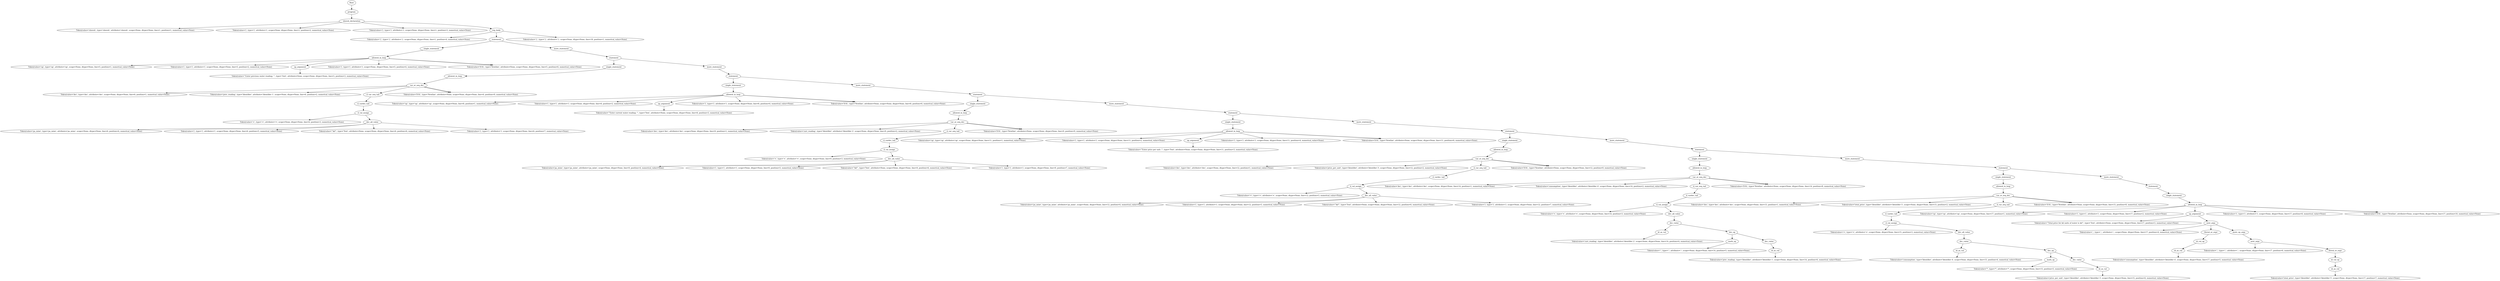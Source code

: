 // AST
digraph {
	2173296095696 [label=Root]
	2173307381584 [label=program]
	2173307676784 [label=sheesh_declaration]
	2173306701200 [label="Token(value='sheesh', type='sheesh', attribute='sheesh', scope=None, dtype=None, line=1, position=1, numerical_value=None)"]
	2173307676784 -> 2173306701200
	2173292152640 [label="Token(value='(', type='(', attribute='(', scope=None, dtype=None, line=1, position=2, numerical_value=None)"]
	2173307676784 -> 2173292152640
	2173291763984 [label="Token(value=')', type=')', attribute=')', scope=None, dtype=None, line=1, position=3, numerical_value=None)"]
	2173307676784 -> 2173291763984
	2173307676496 [label=reg_body]
	2173307083120 [label="Token(value='{', type='{', attribute='{', scope=None, dtype=None, line=1, position=4, numerical_value=None)"]
	2173307676496 -> 2173307083120
	2173307680000 [label=statement]
	2173307680048 [label=single_statement]
	2173307681104 [label=allowed_in_loop]
	2173307375632 [label="Token(value='up', type='up', attribute='up', scope=None, dtype=None, line=5, position=1, numerical_value=None)"]
	2173307681104 -> 2173307375632
	2173258293296 [label="Token(value='(', type='(', attribute='(', scope=None, dtype=None, line=5, position=2, numerical_value=None)"]
	2173307681104 -> 2173258293296
	2173258110624 [label=up_argument]
	2173306534944 [label="Token(value='\"Enter previous water reading: \"', type='Text', attribute=None, scope=None, dtype=None, line=5, position=3, numerical_value=None)"]
	2173258110624 -> 2173306534944
	2173307681104 -> 2173258110624
	2173307673280 [label="Token(value=')', type=')', attribute=')', scope=None, dtype=None, line=5, position=4, numerical_value=None)"]
	2173307681104 -> 2173307673280
	2173307673232 [label="Token(value='EOL', type='Newline', attribute=None, scope=None, dtype=None, line=5, position=6, numerical_value=None)"]
	2173307681104 -> 2173307673232
	2173307673232 [label="Token(value='EOL', type='Newline', attribute=None, scope=None, dtype=None, line=5, position=6, numerical_value=None)"]
	2173307681104 -> 2173307673232
	2173307680048 -> 2173307681104
	2173307680000 -> 2173307680048
	2173307676544 [label=more_statement]
	2173307680816 [label=statement]
	2173307681968 [label=single_statement]
	2173307679616 [label=allowed_in_loop]
	2173307679424 [label=var_or_seq_dec]
	2173307673328 [label="Token(value='dec', type='dec', attribute='dec', scope=None, dtype=None, line=6, position=1, numerical_value=None)"]
	2173307679424 -> 2173307673328
	2173307682784 [label="Token(value='prev_reading', type='Identifier', attribute='Identifier 1', scope=None, dtype=None, line=6, position=2, numerical_value=None)"]
	2173307679424 -> 2173307682784
	2173307682544 [label=d_var_seq_tail]
	2173296115488 [label=d_vardec_tail]
	2173297278272 [label=d_val_assign]
	2173307674288 [label="Token(value='=', type='=', attribute='=', scope=None, dtype=None, line=6, position=3, numerical_value=None)"]
	2173297278272 -> 2173307674288
	2173306709312 [label=dec_all_value]
	2173307679232 [label="Token(value='pa_mine', type='pa_mine', attribute='pa_mine', scope=None, dtype=None, line=6, position=4, numerical_value=None)"]
	2173306709312 -> 2173307679232
	2173307679472 [label="Token(value='(', type='(', attribute='(', scope=None, dtype=None, line=6, position=5, numerical_value=None)"]
	2173306709312 -> 2173307679472
	2173307679376 [label="Token(value='\"$d\"', type='Text', attribute=None, scope=None, dtype=None, line=6, position=6, numerical_value=None)"]
	2173306709312 -> 2173307679376
	2173307679904 [label="Token(value=')', type=')', attribute=')', scope=None, dtype=None, line=6, position=7, numerical_value=None)"]
	2173306709312 -> 2173307679904
	2173297278272 -> 2173306709312
	2173296115488 -> 2173297278272
	2173307682544 -> 2173296115488
	2173307679424 -> 2173307682544
	2173307679952 [label="Token(value='EOL', type='Newline', attribute=None, scope=None, dtype=None, line=6, position=9, numerical_value=None)"]
	2173307679424 -> 2173307679952
	2173307679952 [label="Token(value='EOL', type='Newline', attribute=None, scope=None, dtype=None, line=6, position=9, numerical_value=None)"]
	2173307679424 -> 2173307679952
	2173307679616 -> 2173307679424
	2173307681968 -> 2173307679616
	2173307680816 -> 2173307681968
	2173307679184 [label=more_statement]
	2173307682736 [label=statement]
	2173292176944 [label=single_statement]
	2173307880800 [label=allowed_in_loop]
	2173307680144 [label="Token(value='up', type='up', attribute='up', scope=None, dtype=None, line=8, position=1, numerical_value=None)"]
	2173307880800 -> 2173307680144
	2173307680384 [label="Token(value='(', type='(', attribute='(', scope=None, dtype=None, line=8, position=2, numerical_value=None)"]
	2173307880800 -> 2173307680384
	2173307886704 [label=up_argument]
	2173307387584 [label="Token(value='\"Enter current water reading: \"', type='Text', attribute=None, scope=None, dtype=None, line=8, position=3, numerical_value=None)"]
	2173307886704 -> 2173307387584
	2173307880800 -> 2173307886704
	2173307680528 [label="Token(value=')', type=')', attribute=')', scope=None, dtype=None, line=8, position=4, numerical_value=None)"]
	2173307880800 -> 2173307680528
	2173307680480 [label="Token(value='EOL', type='Newline', attribute=None, scope=None, dtype=None, line=8, position=6, numerical_value=None)"]
	2173307880800 -> 2173307680480
	2173307680480 [label="Token(value='EOL', type='Newline', attribute=None, scope=None, dtype=None, line=8, position=6, numerical_value=None)"]
	2173307880800 -> 2173307680480
	2173292176944 -> 2173307880800
	2173307682736 -> 2173292176944
	2173288757728 [label=more_statement]
	2173307887088 [label=statement]
	2173307881136 [label=single_statement]
	2173307884208 [label=allowed_in_loop]
	2173307884640 [label=var_or_seq_dec]
	2173307681008 [label="Token(value='dec', type='dec', attribute='dec', scope=None, dtype=None, line=9, position=1, numerical_value=None)"]
	2173307884640 -> 2173307681008
	2173307680960 [label="Token(value='curr_reading', type='Identifier', attribute='Identifier 2', scope=None, dtype=None, line=9, position=2, numerical_value=None)"]
	2173307884640 -> 2173307680960
	2173307884544 [label=d_var_seq_tail]
	2173307879696 [label=d_vardec_tail]
	2173307879744 [label=d_val_assign]
	2173307681296 [label="Token(value='=', type='=', attribute='=', scope=None, dtype=None, line=9, position=3, numerical_value=None)"]
	2173307879744 -> 2173307681296
	2173307880368 [label=dec_all_value]
	2173307681584 [label="Token(value='pa_mine', type='pa_mine', attribute='pa_mine', scope=None, dtype=None, line=9, position=4, numerical_value=None)"]
	2173307880368 -> 2173307681584
	2173307681776 [label="Token(value='(', type='(', attribute='(', scope=None, dtype=None, line=9, position=5, numerical_value=None)"]
	2173307880368 -> 2173307681776
	2173307681824 [label="Token(value='\"$d\"', type='Text', attribute=None, scope=None, dtype=None, line=9, position=6, numerical_value=None)"]
	2173307880368 -> 2173307681824
	2173307682112 [label="Token(value=')', type=')', attribute=')', scope=None, dtype=None, line=9, position=7, numerical_value=None)"]
	2173307880368 -> 2173307682112
	2173307879744 -> 2173307880368
	2173307879696 -> 2173307879744
	2173307884544 -> 2173307879696
	2173307884640 -> 2173307884544
	2173307682160 [label="Token(value='EOL', type='Newline', attribute=None, scope=None, dtype=None, line=9, position=9, numerical_value=None)"]
	2173307884640 -> 2173307682160
	2173307682160 [label="Token(value='EOL', type='Newline', attribute=None, scope=None, dtype=None, line=9, position=9, numerical_value=None)"]
	2173307884640 -> 2173307682160
	2173307884208 -> 2173307884640
	2173307881136 -> 2173307884208
	2173307887088 -> 2173307881136
	2173307885408 [label=more_statement]
	2173307884400 [label=statement]
	2173307879888 [label=single_statement]
	2173307880848 [label=allowed_in_loop]
	2173307682640 [label="Token(value='up', type='up', attribute='up', scope=None, dtype=None, line=11, position=1, numerical_value=None)"]
	2173307880848 -> 2173307682640
	2173307682400 [label="Token(value='(', type='(', attribute='(', scope=None, dtype=None, line=11, position=2, numerical_value=None)"]
	2173307880848 -> 2173307682400
	2173307881232 [label=up_argument]
	2173307682688 [label="Token(value='\"Enter price per unit: \"', type='Text', attribute=None, scope=None, dtype=None, line=11, position=3, numerical_value=None)"]
	2173307881232 -> 2173307682688
	2173307880848 -> 2173307881232
	2173307673376 [label="Token(value=')', type=')', attribute=')', scope=None, dtype=None, line=11, position=4, numerical_value=None)"]
	2173307880848 -> 2173307673376
	2173307678896 [label="Token(value='EOL', type='Newline', attribute=None, scope=None, dtype=None, line=11, position=6, numerical_value=None)"]
	2173307880848 -> 2173307678896
	2173307678896 [label="Token(value='EOL', type='Newline', attribute=None, scope=None, dtype=None, line=11, position=6, numerical_value=None)"]
	2173307880848 -> 2173307678896
	2173307879888 -> 2173307880848
	2173307884400 -> 2173307879888
	2173307880896 [label=more_statement]
	2173307881424 [label=statement]
	2173307879504 [label=single_statement]
	2173307880512 [label=allowed_in_loop]
	2173307880608 [label=var_or_seq_dec]
	2173307679808 [label="Token(value='dec', type='dec', attribute='dec', scope=None, dtype=None, line=12, position=1, numerical_value=None)"]
	2173307880608 -> 2173307679808
	2173307679712 [label="Token(value='price_per_unit', type='Identifier', attribute='Identifier 3', scope=None, dtype=None, line=12, position=2, numerical_value=None)"]
	2173307880608 -> 2173307679712
	2173307879792 [label=d_var_seq_tail]
	2173307881712 [label=d_vardec_tail]
	2173307880992 [label=d_val_assign]
	2173307674528 [label="Token(value='=', type='=', attribute='=', scope=None, dtype=None, line=12, position=3, numerical_value=None)"]
	2173307880992 -> 2173307674528
	2173307882000 [label=dec_all_value]
	2173307679568 [label="Token(value='pa_mine', type='pa_mine', attribute='pa_mine', scope=None, dtype=None, line=12, position=4, numerical_value=None)"]
	2173307882000 -> 2173307679568
	2173307680288 [label="Token(value='(', type='(', attribute='(', scope=None, dtype=None, line=12, position=5, numerical_value=None)"]
	2173307882000 -> 2173307680288
	2173307680336 [label="Token(value='\"$d\"', type='Text', attribute=None, scope=None, dtype=None, line=12, position=6, numerical_value=None)"]
	2173307882000 -> 2173307680336
	2173307681488 [label="Token(value=')', type=')', attribute=')', scope=None, dtype=None, line=12, position=7, numerical_value=None)"]
	2173307882000 -> 2173307681488
	2173307880992 -> 2173307882000
	2173307881712 -> 2173307880992
	2173307879792 -> 2173307881712
	2173307880608 -> 2173307879792
	2173307681440 [label="Token(value='EOL', type='Newline', attribute=None, scope=None, dtype=None, line=12, position=9, numerical_value=None)"]
	2173307880608 -> 2173307681440
	2173307681440 [label="Token(value='EOL', type='Newline', attribute=None, scope=None, dtype=None, line=12, position=9, numerical_value=None)"]
	2173307880608 -> 2173307681440
	2173307880512 -> 2173307880608
	2173307879504 -> 2173307880512
	2173307881424 -> 2173307879504
	2173307681728 [label=more_statement]
	2173307879984 [label=statement]
	2173307880560 [label=single_statement]
	2173307881664 [label=allowed_in_loop]
	2173307882672 [label=var_or_seq_dec]
	2173296043424 [label="Token(value='dec', type='dec', attribute='dec', scope=None, dtype=None, line=14, position=1, numerical_value=None)"]
	2173307882672 -> 2173296043424
	2173307673424 [label="Token(value='consumption', type='Identifier', attribute='Identifier 4', scope=None, dtype=None, line=14, position=2, numerical_value=None)"]
	2173307882672 -> 2173307673424
	2173307882480 [label=d_var_seq_tail]
	2173307882864 [label=d_vardec_tail]
	2173265619056 [label=d_val_assign]
	2173307681392 [label="Token(value='=', type='=', attribute='=', scope=None, dtype=None, line=14, position=3, numerical_value=None)"]
	2173265619056 -> 2173307681392
	2173307882912 [label=dec_all_value]
	2173307883104 [label=dec_value]
	2173307883392 [label=id_as_val]
	2173307682064 [label="Token(value='curr_reading', type='Identifier', attribute='Identifier 2', scope=None, dtype=None, line=14, position=4, numerical_value=None)"]
	2173307883392 -> 2173307682064
	2173307883104 -> 2173307883392
	2173307883632 [label=dec_op]
	2173307883824 [label=math_op]
	2173307543216 [label="Token(value='-', type='-', attribute='-', scope=None, dtype=None, line=14, position=5, numerical_value=None)"]
	2173307883824 -> 2173307543216
	2173307883632 -> 2173307883824
	2173307883776 [label=dec_value]
	2173307882624 [label=id_as_val]
	2173292347760 [label="Token(value='prev_reading', type='Identifier', attribute='Identifier 1', scope=None, dtype=None, line=14, position=6, numerical_value=None)"]
	2173307882624 -> 2173292347760
	2173307883776 -> 2173307882624
	2173307883632 -> 2173307883776
	2173307883104 -> 2173307883632
	2173307882912 -> 2173307883104
	2173265619056 -> 2173307882912
	2173307882864 -> 2173265619056
	2173307882480 -> 2173307882864
	2173307882672 -> 2173307882480
	2173296058512 [label="Token(value='EOL', type='Newline', attribute=None, scope=None, dtype=None, line=14, position=8, numerical_value=None)"]
	2173307882672 -> 2173296058512
	2173296058512 [label="Token(value='EOL', type='Newline', attribute=None, scope=None, dtype=None, line=14, position=8, numerical_value=None)"]
	2173307882672 -> 2173296058512
	2173307881664 -> 2173307882672
	2173307880560 -> 2173307881664
	2173307879984 -> 2173307880560
	2173307881904 [label=more_statement]
	2173307882720 [label=statement]
	2173307882432 [label=single_statement]
	2173307883920 [label=allowed_in_loop]
	2173307884160 [label=var_or_seq_dec]
	2173307886896 [label="Token(value='dec', type='dec', attribute='dec', scope=None, dtype=None, line=15, position=1, numerical_value=None)"]
	2173307884160 -> 2173307886896
	2173307886944 [label="Token(value='total_price', type='Identifier', attribute='Identifier 5', scope=None, dtype=None, line=15, position=2, numerical_value=None)"]
	2173307884160 -> 2173307886944
	2173307883584 [label=d_var_seq_tail]
	2173307884880 [label=d_vardec_tail]
	2173307884928 [label=d_val_assign]
	2173307886560 [label="Token(value='=', type='=', attribute='=', scope=None, dtype=None, line=15, position=3, numerical_value=None)"]
	2173307884928 -> 2173307886560
	2173307883728 [label=dec_all_value]
	2173307884592 [label=dec_value]
	2173307885360 [label=id_as_val]
	2173307887472 [label="Token(value='consumption', type='Identifier', attribute='Identifier 4', scope=None, dtype=None, line=15, position=4, numerical_value=None)"]
	2173307885360 -> 2173307887472
	2173307884592 -> 2173307885360
	2173307886512 [label=dec_op]
	2173307886416 [label=math_op]
	2173307887184 [label="Token(value='*', type='*', attribute='*', scope=None, dtype=None, line=15, position=5, numerical_value=None)"]
	2173307886416 -> 2173307887184
	2173307886512 -> 2173307886416
	2173307886368 [label=dec_value]
	2173307887712 [label=id_as_val]
	2173307887136 [label="Token(value='price_per_unit', type='Identifier', attribute='Identifier 3', scope=None, dtype=None, line=15, position=6, numerical_value=None)"]
	2173307887712 -> 2173307887136
	2173307886368 -> 2173307887712
	2173307886512 -> 2173307886368
	2173307884592 -> 2173307886512
	2173307883728 -> 2173307884592
	2173307884928 -> 2173307883728
	2173307884880 -> 2173307884928
	2173307883584 -> 2173307884880
	2173307884160 -> 2173307883584
	2173306527312 [label="Token(value='EOL', type='Newline', attribute=None, scope=None, dtype=None, line=15, position=8, numerical_value=None)"]
	2173307884160 -> 2173306527312
	2173306527312 [label="Token(value='EOL', type='Newline', attribute=None, scope=None, dtype=None, line=15, position=8, numerical_value=None)"]
	2173307884160 -> 2173306527312
	2173307883920 -> 2173307884160
	2173307882432 -> 2173307883920
	2173307882720 -> 2173307882432
	2173307882144 [label=more_statement]
	2173307883440 [label=statement]
	2173307884496 [label=single_statement]
	2173307883536 [label=allowed_in_loop]
	2173307885456 [label="Token(value='up', type='up', attribute='up', scope=None, dtype=None, line=17, position=1, numerical_value=None)"]
	2173307883536 -> 2173307885456
	2173307885792 [label="Token(value='(', type='(', attribute='(', scope=None, dtype=None, line=17, position=2, numerical_value=None)"]
	2173307883536 -> 2173307885792
	2173307888048 [label=up_argument]
	2173307885888 [label="Token(value='\"Total price for $d units of water is $d\"', type='Text', attribute=None, scope=None, dtype=None, line=17, position=3, numerical_value=None)"]
	2173307888048 -> 2173307885888
	2173307887904 [label=next_args]
	2173307885744 [label="Token(value=',', type=',', attribute=',', scope=None, dtype=None, line=17, position=4, numerical_value=None)"]
	2173307887904 -> 2173307885744
	2173307887952 [label=literal_or_expr]
	2173307888336 [label=id_val_op]
	2173307888432 [label=id_as_val]
	2173307880176 [label="Token(value='consumption', type='Identifier', attribute='Identifier 4', scope=None, dtype=None, line=17, position=5, numerical_value=None)"]
	2173307888432 -> 2173307880176
	2173307888336 -> 2173307888432
	2173307887952 -> 2173307888336
	2173307887904 -> 2173307887952
	2173307888144 [label=more_up_args]
	2173307888720 [label=next_args]
	2173307886176 [label="Token(value=',', type=',', attribute=',', scope=None, dtype=None, line=17, position=6, numerical_value=None)"]
	2173307888720 -> 2173307886176
	2173307888624 [label=literal_or_expr]
	2173307888768 [label=id_val_op]
	2173307889056 [label=id_as_val]
	2173307885840 [label="Token(value='total_price', type='Identifier', attribute='Identifier 5', scope=None, dtype=None, line=17, position=7, numerical_value=None)"]
	2173307889056 -> 2173307885840
	2173307888768 -> 2173307889056
	2173307888624 -> 2173307888768
	2173307888720 -> 2173307888624
	2173307888144 -> 2173307888720
	2173307887904 -> 2173307888144
	2173307888048 -> 2173307887904
	2173307883536 -> 2173307888048
	2173307885936 [label="Token(value=')', type=')', attribute=')', scope=None, dtype=None, line=17, position=8, numerical_value=None)"]
	2173307883536 -> 2173307885936
	2173307886272 [label="Token(value='EOL', type='Newline', attribute=None, scope=None, dtype=None, line=17, position=10, numerical_value=None)"]
	2173307883536 -> 2173307886272
	2173307886272 [label="Token(value='EOL', type='Newline', attribute=None, scope=None, dtype=None, line=17, position=10, numerical_value=None)"]
	2173307883536 -> 2173307886272
	2173307884496 -> 2173307883536
	2173307883440 -> 2173307884496
	2173307882144 -> 2173307883440
	2173307882720 -> 2173307882144
	2173307881904 -> 2173307882720
	2173307879984 -> 2173307881904
	2173307681728 -> 2173307879984
	2173307881424 -> 2173307681728
	2173307880896 -> 2173307881424
	2173307884400 -> 2173307880896
	2173307885408 -> 2173307884400
	2173307887088 -> 2173307885408
	2173288757728 -> 2173307887088
	2173307682736 -> 2173288757728
	2173307679184 -> 2173307682736
	2173307680816 -> 2173307679184
	2173307676544 -> 2173307680816
	2173307680000 -> 2173307676544
	2173307676496 -> 2173307680000
	2173307880128 [label="Token(value='}', type='}', attribute='}', scope=None, dtype=None, line=18, position=1, numerical_value=None)"]
	2173307676496 -> 2173307880128
	2173307676784 -> 2173307676496
	2173307381584 -> 2173307676784
	2173296095696 -> 2173307381584
}
